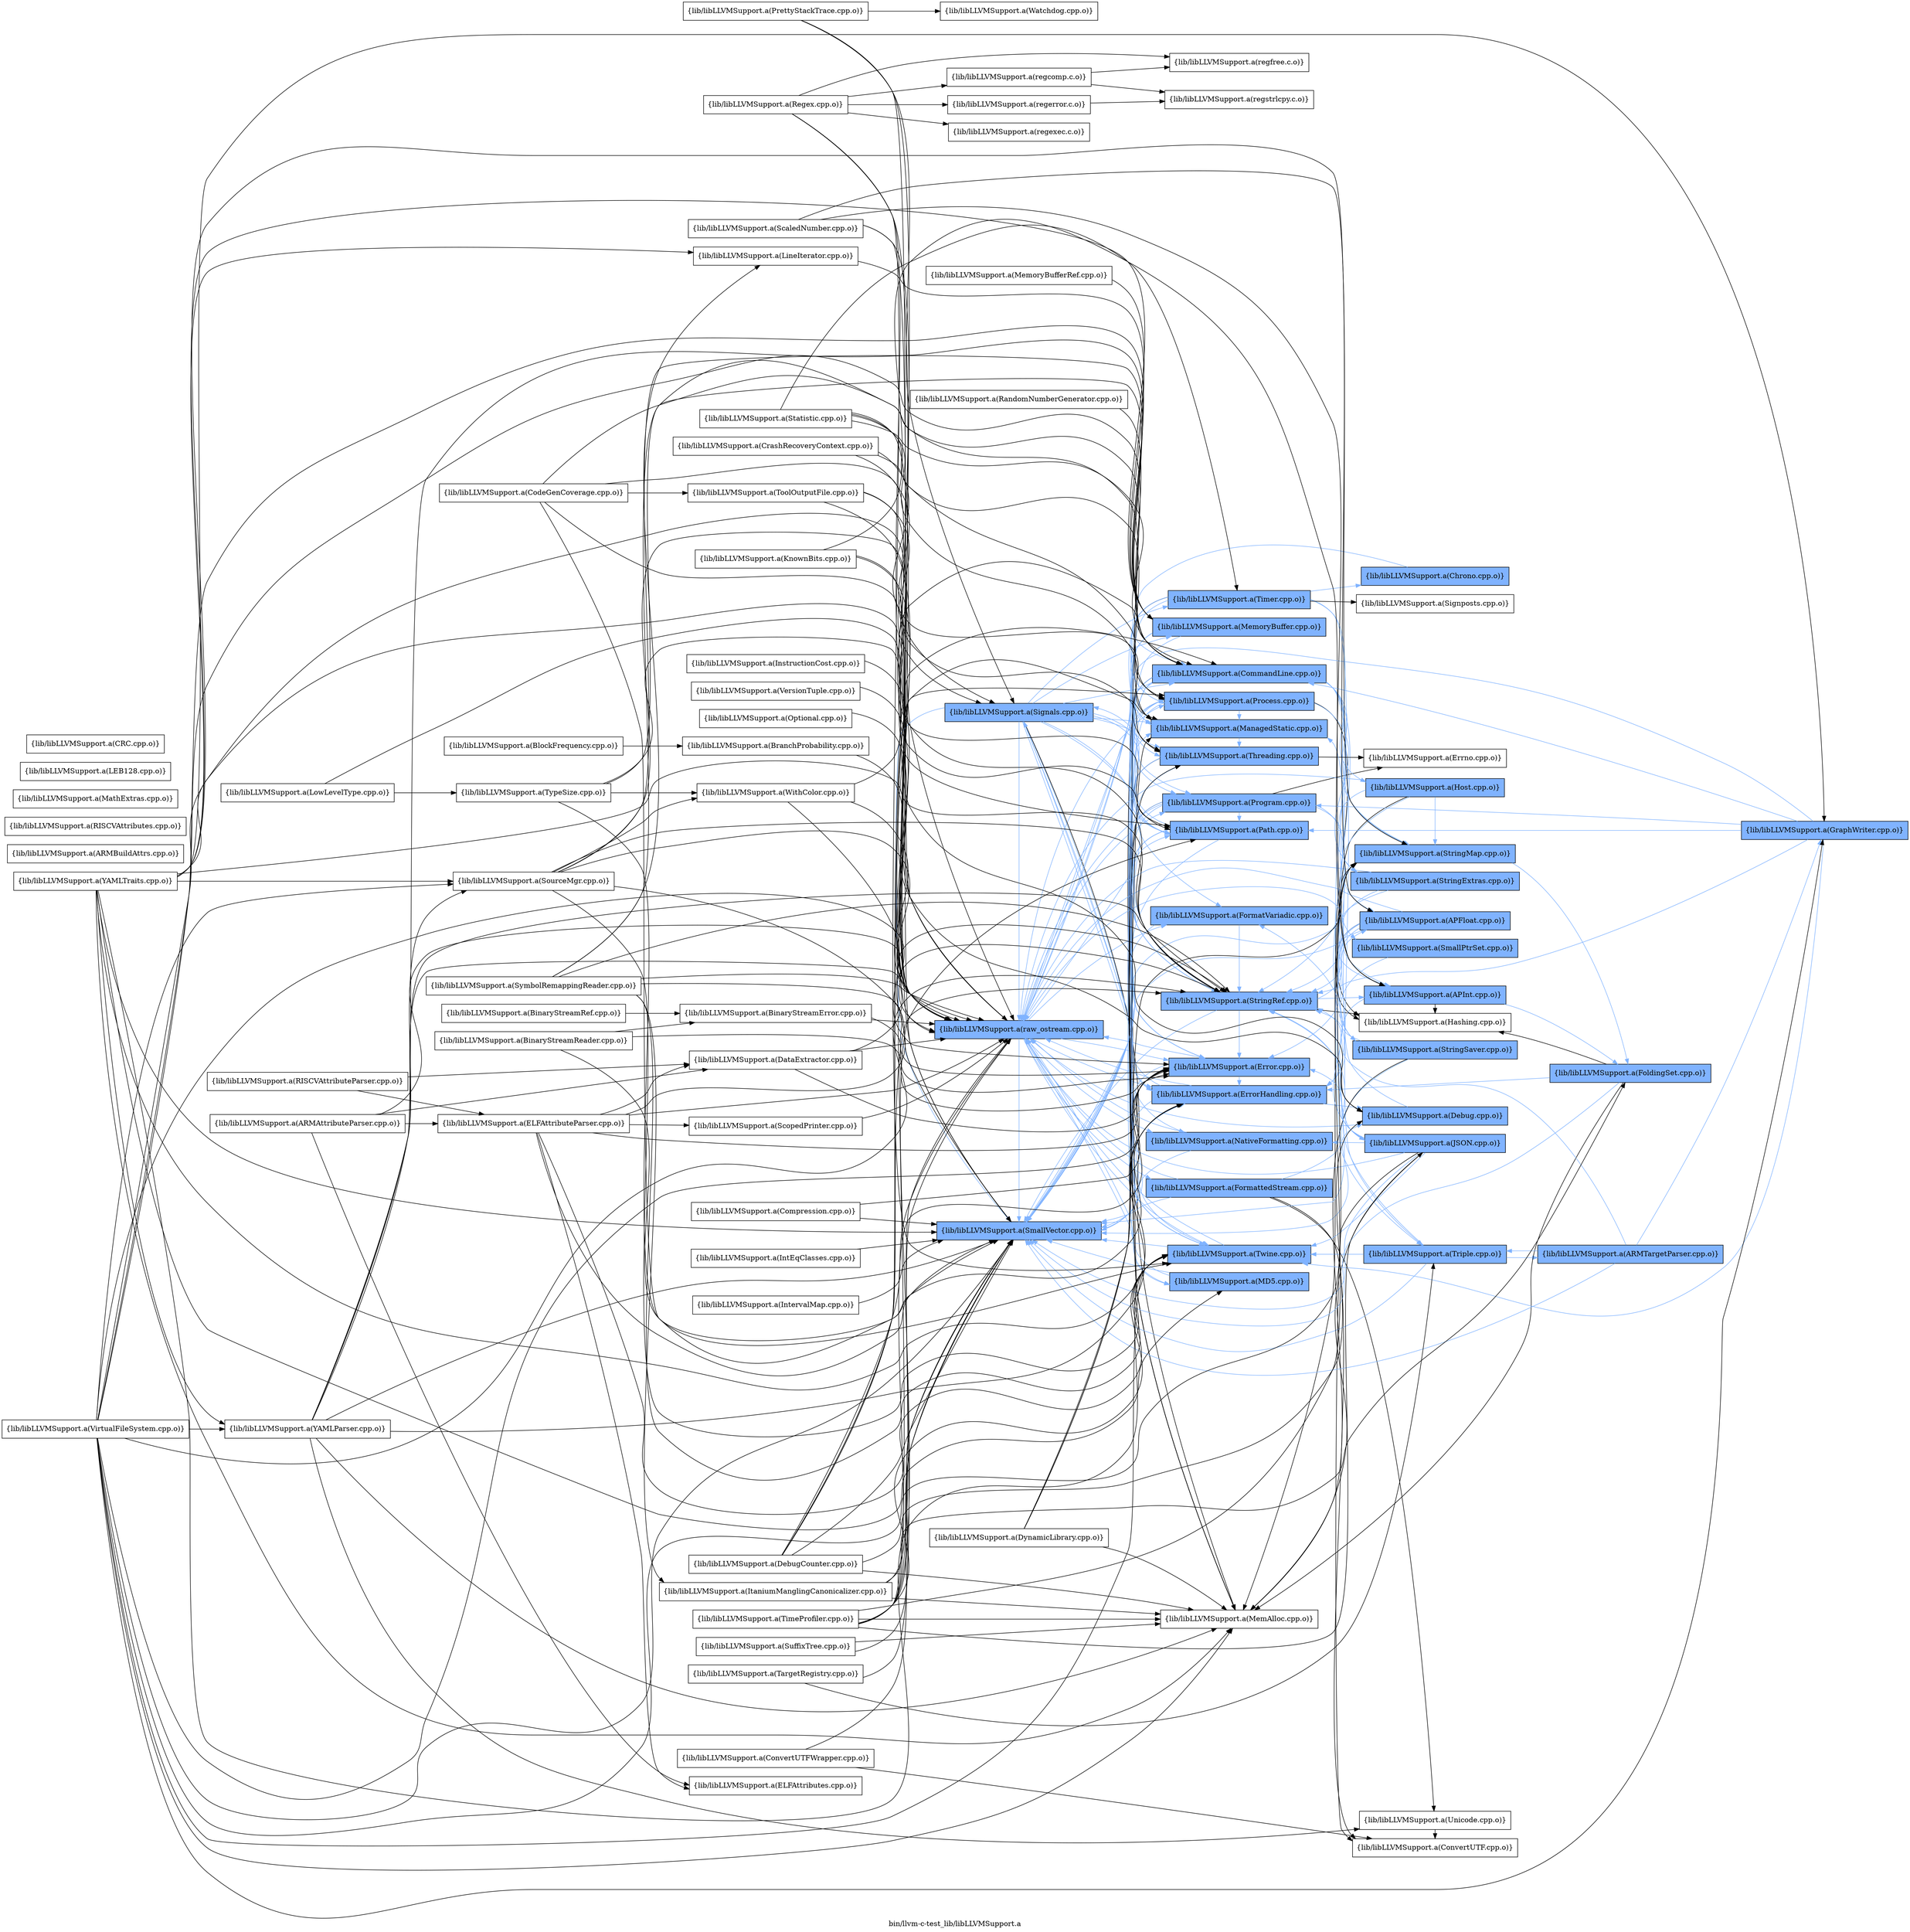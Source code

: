 digraph "bin/llvm-c-test_lib/libLLVMSupport.a" {
	label="bin/llvm-c-test_lib/libLLVMSupport.a";
	rankdir=LR;
	{ rank=same; Node0x56143c8c6d48;  }
	{ rank=same; Node0x56143c8bfc78; Node0x56143c8c3148; Node0x56143c8c8ff8; Node0x56143c8cae48;  }
	{ rank=same; Node0x56143c8c4188; Node0x56143c8c4908; Node0x56143c8c5a38; Node0x56143c8c5358; Node0x56143c8c82d8; Node0x56143c8c89b8; Node0x56143c8c7fb8; Node0x56143c8c6e38; Node0x56143c8c7428; Node0x56143c8c8378; Node0x56143c8cffd8; Node0x56143c8cdfa8; Node0x56143c8ce7c8; Node0x56143c8cef98; Node0x56143c8cb618; Node0x56143c8cf4e8; Node0x56143c8ca678;  }
	{ rank=same; Node0x56143c8c3698; Node0x56143c8cbfc8; Node0x56143c8c70b8; Node0x56143c8c83c8; Node0x56143c8c12a8; Node0x56143c8bcf28; Node0x56143c8c8af8; Node0x56143c8bfb38; Node0x56143c8cd3c8; Node0x56143c8c0448; Node0x56143c8c8a08; Node0x56143c8bd108; Node0x56143c8c02b8; Node0x56143c8cde18; Node0x56143c8cf5d8; Node0x56143c8ce818;  }
	{ rank=same; Node0x56143c8c61b8; Node0x56143c8c8788;  }
	{ rank=same; Node0x56143c8c6d48;  }
	{ rank=same; Node0x56143c8bfc78; Node0x56143c8c3148; Node0x56143c8c8ff8; Node0x56143c8cae48;  }
	{ rank=same; Node0x56143c8c4188; Node0x56143c8c4908; Node0x56143c8c5a38; Node0x56143c8c5358; Node0x56143c8c82d8; Node0x56143c8c89b8; Node0x56143c8c7fb8; Node0x56143c8c6e38; Node0x56143c8c7428; Node0x56143c8c8378; Node0x56143c8cffd8; Node0x56143c8cdfa8; Node0x56143c8ce7c8; Node0x56143c8cef98; Node0x56143c8cb618; Node0x56143c8cf4e8; Node0x56143c8ca678;  }
	{ rank=same; Node0x56143c8c3698; Node0x56143c8cbfc8; Node0x56143c8c70b8; Node0x56143c8c83c8; Node0x56143c8c12a8; Node0x56143c8bcf28; Node0x56143c8c8af8; Node0x56143c8bfb38; Node0x56143c8cd3c8; Node0x56143c8c0448; Node0x56143c8c8a08; Node0x56143c8bd108; Node0x56143c8c02b8; Node0x56143c8cde18; Node0x56143c8cf5d8; Node0x56143c8ce818;  }
	{ rank=same; Node0x56143c8c61b8; Node0x56143c8c8788;  }

	Node0x56143c8c6d48 [shape=record,shape=box,group=0,label="{lib/libLLVMSupport.a(PrettyStackTrace.cpp.o)}"];
	Node0x56143c8c6d48 -> Node0x56143c8bfc78;
	Node0x56143c8c6d48 -> Node0x56143c8c3148;
	Node0x56143c8c6d48 -> Node0x56143c8c8ff8;
	Node0x56143c8c6d48 -> Node0x56143c8cae48;
	Node0x56143c8c4188 [shape=record,shape=box,group=1,style=filled,fillcolor="0.600000 0.5 1",label="{lib/libLLVMSupport.a(ErrorHandling.cpp.o)}"];
	Node0x56143c8c4188 -> Node0x56143c8c3698[color="0.600000 0.5 1"];
	Node0x56143c8c4188 -> Node0x56143c8c7fb8[color="0.600000 0.5 1"];
	Node0x56143c8c4188 -> Node0x56143c8c3148[color="0.600000 0.5 1"];
	Node0x56143c8c4188 -> Node0x56143c8c8ff8[color="0.600000 0.5 1"];
	Node0x56143c8c83c8 [shape=record,shape=box,group=0,label="{lib/libLLVMSupport.a(Hashing.cpp.o)}"];
	Node0x56143c8ce7c8 [shape=record,shape=box,group=0,label="{lib/libLLVMSupport.a(MemAlloc.cpp.o)}"];
	Node0x56143c8bfc78 [shape=record,shape=box,group=1,style=filled,fillcolor="0.600000 0.5 1",label="{lib/libLLVMSupport.a(SmallVector.cpp.o)}"];
	Node0x56143c8bfc78 -> Node0x56143c8c4188[color="0.600000 0.5 1"];
	Node0x56143c8bfb38 [shape=record,shape=box,group=1,style=filled,fillcolor="0.600000 0.5 1",label="{lib/libLLVMSupport.a(APFloat.cpp.o)}"];
	Node0x56143c8bfb38 -> Node0x56143c8c02b8[color="0.600000 0.5 1"];
	Node0x56143c8bfb38 -> Node0x56143c8c4908[color="0.600000 0.5 1"];
	Node0x56143c8bfb38 -> Node0x56143c8c83c8;
	Node0x56143c8bfb38 -> Node0x56143c8bfc78[color="0.600000 0.5 1"];
	Node0x56143c8bfb38 -> Node0x56143c8cb618[color="0.600000 0.5 1"];
	Node0x56143c8bfb38 -> Node0x56143c8c3148[color="0.600000 0.5 1"];
	Node0x56143c8c02b8 [shape=record,shape=box,group=1,style=filled,fillcolor="0.600000 0.5 1",label="{lib/libLLVMSupport.a(APInt.cpp.o)}"];
	Node0x56143c8c02b8 -> Node0x56143c8c61b8[color="0.600000 0.5 1"];
	Node0x56143c8c02b8 -> Node0x56143c8c83c8;
	Node0x56143c8c02b8 -> Node0x56143c8bfc78[color="0.600000 0.5 1"];
	Node0x56143c8c02b8 -> Node0x56143c8c3148[color="0.600000 0.5 1"];
	Node0x56143c8cea98 [shape=record,shape=box,group=0,label="{lib/libLLVMSupport.a(BranchProbability.cpp.o)}"];
	Node0x56143c8cea98 -> Node0x56143c8c3148;
	Node0x56143c8cffd8 [shape=record,shape=box,group=1,style=filled,fillcolor="0.600000 0.5 1",label="{lib/libLLVMSupport.a(CommandLine.cpp.o)}"];
	Node0x56143c8cffd8 -> Node0x56143c8bfb38[color="0.600000 0.5 1"];
	Node0x56143c8cffd8 -> Node0x56143c8c4908[color="0.600000 0.5 1"];
	Node0x56143c8cffd8 -> Node0x56143c8c4188[color="0.600000 0.5 1"];
	Node0x56143c8cffd8 -> Node0x56143c8cdfa8[color="0.600000 0.5 1"];
	Node0x56143c8cffd8 -> Node0x56143c8ce7c8;
	Node0x56143c8cffd8 -> Node0x56143c8cd3c8[color="0.600000 0.5 1"];
	Node0x56143c8cffd8 -> Node0x56143c8bfc78[color="0.600000 0.5 1"];
	Node0x56143c8cffd8 -> Node0x56143c8c0448[color="0.600000 0.5 1"];
	Node0x56143c8cffd8 -> Node0x56143c8bcf28[color="0.600000 0.5 1"];
	Node0x56143c8cffd8 -> Node0x56143c8cb618[color="0.600000 0.5 1"];
	Node0x56143c8cffd8 -> Node0x56143c8c8a08[color="0.600000 0.5 1"];
	Node0x56143c8cffd8 -> Node0x56143c8c7fb8[color="0.600000 0.5 1"];
	Node0x56143c8cffd8 -> Node0x56143c8c3148[color="0.600000 0.5 1"];
	Node0x56143c8cffd8 -> Node0x56143c8bd108[color="0.600000 0.5 1"];
	Node0x56143c8cffd8 -> Node0x56143c8c6e38[color="0.600000 0.5 1"];
	Node0x56143c8c4908 [shape=record,shape=box,group=1,style=filled,fillcolor="0.600000 0.5 1",label="{lib/libLLVMSupport.a(Error.cpp.o)}"];
	Node0x56143c8c4908 -> Node0x56143c8c4188[color="0.600000 0.5 1"];
	Node0x56143c8c4908 -> Node0x56143c8cdfa8[color="0.600000 0.5 1"];
	Node0x56143c8c4908 -> Node0x56143c8bfc78[color="0.600000 0.5 1"];
	Node0x56143c8c4908 -> Node0x56143c8c7fb8[color="0.600000 0.5 1"];
	Node0x56143c8c4908 -> Node0x56143c8c3148[color="0.600000 0.5 1"];
	Node0x56143c8cd3c8 [shape=record,shape=box,group=1,style=filled,fillcolor="0.600000 0.5 1",label="{lib/libLLVMSupport.a(SmallPtrSet.cpp.o)}"];
	Node0x56143c8cd3c8 -> Node0x56143c8c4188[color="0.600000 0.5 1"];
	Node0x56143c8c0448 [shape=record,shape=box,group=1,style=filled,fillcolor="0.600000 0.5 1",label="{lib/libLLVMSupport.a(StringMap.cpp.o)}"];
	Node0x56143c8c0448 -> Node0x56143c8c4188[color="0.600000 0.5 1"];
	Node0x56143c8c0448 -> Node0x56143c8c61b8[color="0.600000 0.5 1"];
	Node0x56143c8cb618 [shape=record,shape=box,group=1,style=filled,fillcolor="0.600000 0.5 1",label="{lib/libLLVMSupport.a(StringRef.cpp.o)}"];
	Node0x56143c8cb618 -> Node0x56143c8bfb38[color="0.600000 0.5 1"];
	Node0x56143c8cb618 -> Node0x56143c8c02b8[color="0.600000 0.5 1"];
	Node0x56143c8cb618 -> Node0x56143c8c4908[color="0.600000 0.5 1"];
	Node0x56143c8cb618 -> Node0x56143c8c83c8;
	Node0x56143c8cb618 -> Node0x56143c8bfc78[color="0.600000 0.5 1"];
	Node0x56143c8c8a08 [shape=record,shape=box,group=1,style=filled,fillcolor="0.600000 0.5 1",label="{lib/libLLVMSupport.a(Triple.cpp.o)}"];
	Node0x56143c8c8a08 -> Node0x56143c8bfc78[color="0.600000 0.5 1"];
	Node0x56143c8c8a08 -> Node0x56143c8cb618[color="0.600000 0.5 1"];
	Node0x56143c8c8a08 -> Node0x56143c8c8788[color="0.600000 0.5 1"];
	Node0x56143c8c8a08 -> Node0x56143c8c7fb8[color="0.600000 0.5 1"];
	Node0x56143c8c3148 [shape=record,shape=box,group=1,style=filled,fillcolor="0.600000 0.5 1",label="{lib/libLLVMSupport.a(raw_ostream.cpp.o)}"];
	Node0x56143c8c3148 -> Node0x56143c8c4908[color="0.600000 0.5 1"];
	Node0x56143c8c3148 -> Node0x56143c8c4188[color="0.600000 0.5 1"];
	Node0x56143c8c3148 -> Node0x56143c8c5a38[color="0.600000 0.5 1"];
	Node0x56143c8c3148 -> Node0x56143c8c5358[color="0.600000 0.5 1"];
	Node0x56143c8c3148 -> Node0x56143c8c82d8[color="0.600000 0.5 1"];
	Node0x56143c8c3148 -> Node0x56143c8c89b8[color="0.600000 0.5 1"];
	Node0x56143c8c3148 -> Node0x56143c8bfc78[color="0.600000 0.5 1"];
	Node0x56143c8c3148 -> Node0x56143c8c7fb8[color="0.600000 0.5 1"];
	Node0x56143c8c3148 -> Node0x56143c8c6e38[color="0.600000 0.5 1"];
	Node0x56143c8c3148 -> Node0x56143c8c7428[color="0.600000 0.5 1"];
	Node0x56143c8c3148 -> Node0x56143c8c8378[color="0.600000 0.5 1"];
	Node0x56143c8c7838 [shape=record,shape=box,group=0,label="{lib/libLLVMSupport.a(TypeSize.cpp.o)}"];
	Node0x56143c8c7838 -> Node0x56143c8cffd8;
	Node0x56143c8c7838 -> Node0x56143c8c4188;
	Node0x56143c8c7838 -> Node0x56143c8c3878;
	Node0x56143c8c7838 -> Node0x56143c8c3148;
	Node0x56143c8cf8a8 [shape=record,shape=box,group=0,label="{lib/libLLVMSupport.a(KnownBits.cpp.o)}"];
	Node0x56143c8cf8a8 -> Node0x56143c8c02b8;
	Node0x56143c8cf8a8 -> Node0x56143c8c3698;
	Node0x56143c8cf8a8 -> Node0x56143c8c3148;
	Node0x56143c8c12a8 [shape=record,shape=box,group=1,style=filled,fillcolor="0.600000 0.5 1",label="{lib/libLLVMSupport.a(StringExtras.cpp.o)}"];
	Node0x56143c8c12a8 -> Node0x56143c8bfc78[color="0.600000 0.5 1"];
	Node0x56143c8c12a8 -> Node0x56143c8cb618[color="0.600000 0.5 1"];
	Node0x56143c8c12a8 -> Node0x56143c8c3148[color="0.600000 0.5 1"];
	Node0x56143c8c7fb8 [shape=record,shape=box,group=1,style=filled,fillcolor="0.600000 0.5 1",label="{lib/libLLVMSupport.a(Twine.cpp.o)}"];
	Node0x56143c8c7fb8 -> Node0x56143c8bfc78[color="0.600000 0.5 1"];
	Node0x56143c8c7fb8 -> Node0x56143c8c3148[color="0.600000 0.5 1"];
	Node0x56143c8c3698 [shape=record,shape=box,group=1,style=filled,fillcolor="0.600000 0.5 1",label="{lib/libLLVMSupport.a(Debug.cpp.o)}"];
	Node0x56143c8c3698 -> Node0x56143c8cdfa8[color="0.600000 0.5 1"];
	Node0x56143c8c3698 -> Node0x56143c8c3148[color="0.600000 0.5 1"];
	Node0x56143c8cdfa8 [shape=record,shape=box,group=1,style=filled,fillcolor="0.600000 0.5 1",label="{lib/libLLVMSupport.a(ManagedStatic.cpp.o)}"];
	Node0x56143c8cdfa8 -> Node0x56143c8ca678[color="0.600000 0.5 1"];
	Node0x56143c8d0078 [shape=record,shape=box,group=0,label="{lib/libLLVMSupport.a(LowLevelType.cpp.o)}"];
	Node0x56143c8d0078 -> Node0x56143c8c7838;
	Node0x56143c8d0078 -> Node0x56143c8c3148;
	Node0x56143c8ce4a8 [shape=record,shape=box,group=0,label="{lib/libLLVMSupport.a(CodeGenCoverage.cpp.o)}"];
	Node0x56143c8ce4a8 -> Node0x56143c8ce5e8;
	Node0x56143c8ce4a8 -> Node0x56143c8c7fb8;
	Node0x56143c8ce4a8 -> Node0x56143c8c3148;
	Node0x56143c8ce4a8 -> Node0x56143c8c7428;
	Node0x56143c8ce4a8 -> Node0x56143c8ca678;
	Node0x56143c8c7ce8 [shape=record,shape=box,group=1,style=filled,fillcolor="0.600000 0.5 1",label="{lib/libLLVMSupport.a(GraphWriter.cpp.o)}"];
	Node0x56143c8c7ce8 -> Node0x56143c8cffd8[color="0.600000 0.5 1"];
	Node0x56143c8c7ce8 -> Node0x56143c8cb618[color="0.600000 0.5 1"];
	Node0x56143c8c7ce8 -> Node0x56143c8c7fb8[color="0.600000 0.5 1"];
	Node0x56143c8c7ce8 -> Node0x56143c8c3148[color="0.600000 0.5 1"];
	Node0x56143c8c7ce8 -> Node0x56143c8c6e38[color="0.600000 0.5 1"];
	Node0x56143c8c7ce8 -> Node0x56143c8c8378[color="0.600000 0.5 1"];
	Node0x56143c8c54e8 [shape=record,shape=box,group=0,label="{lib/libLLVMSupport.a(DynamicLibrary.cpp.o)}"];
	Node0x56143c8c54e8 -> Node0x56143c8cdfa8;
	Node0x56143c8c54e8 -> Node0x56143c8ce7c8;
	Node0x56143c8c54e8 -> Node0x56143c8c0448;
	Node0x56143c8c54e8 -> Node0x56143c8ca678;
	Node0x56143c8c82d8 [shape=record,shape=box,group=1,style=filled,fillcolor="0.600000 0.5 1",label="{lib/libLLVMSupport.a(MD5.cpp.o)}"];
	Node0x56143c8c82d8 -> Node0x56143c8bfc78[color="0.600000 0.5 1"];
	Node0x56143c8c82d8 -> Node0x56143c8c3148[color="0.600000 0.5 1"];
	Node0x56143c8c97c8 [shape=record,shape=box,group=0,label="{lib/libLLVMSupport.a(TargetRegistry.cpp.o)}"];
	Node0x56143c8c97c8 -> Node0x56143c8c8a08;
	Node0x56143c8c97c8 -> Node0x56143c8c3148;
	Node0x56143c8cef98 [shape=record,shape=box,group=1,style=filled,fillcolor="0.600000 0.5 1",label="{lib/libLLVMSupport.a(MemoryBuffer.cpp.o)}"];
	Node0x56143c8cef98 -> Node0x56143c8c4908[color="0.600000 0.5 1"];
	Node0x56143c8cef98 -> Node0x56143c8bfc78[color="0.600000 0.5 1"];
	Node0x56143c8cef98 -> Node0x56143c8c7fb8[color="0.600000 0.5 1"];
	Node0x56143c8cef98 -> Node0x56143c8c6e38[color="0.600000 0.5 1"];
	Node0x56143c8cef98 -> Node0x56143c8c7428[color="0.600000 0.5 1"];
	Node0x56143c8cef98 -> Node0x56143c8c8378[color="0.600000 0.5 1"];
	Node0x56143c8c80a8 [shape=record,shape=box,group=0,label="{lib/libLLVMSupport.a(MemoryBufferRef.cpp.o)}"];
	Node0x56143c8c80a8 -> Node0x56143c8cef98;
	Node0x56143c8bcf28 [shape=record,shape=box,group=1,style=filled,fillcolor="0.600000 0.5 1",label="{lib/libLLVMSupport.a(StringSaver.cpp.o)}"];
	Node0x56143c8bcf28 -> Node0x56143c8ce7c8;
	Node0x56143c8bcf28 -> Node0x56143c8bfc78[color="0.600000 0.5 1"];
	Node0x56143c8bcf28 -> Node0x56143c8cb618[color="0.600000 0.5 1"];
	Node0x56143c8c61b8 [shape=record,shape=box,group=1,style=filled,fillcolor="0.600000 0.5 1",label="{lib/libLLVMSupport.a(FoldingSet.cpp.o)}"];
	Node0x56143c8c61b8 -> Node0x56143c8c4188[color="0.600000 0.5 1"];
	Node0x56143c8c61b8 -> Node0x56143c8c83c8;
	Node0x56143c8c61b8 -> Node0x56143c8ce7c8;
	Node0x56143c8c61b8 -> Node0x56143c8bfc78[color="0.600000 0.5 1"];
	Node0x56143c8c5a38 [shape=record,shape=box,group=1,style=filled,fillcolor="0.600000 0.5 1",label="{lib/libLLVMSupport.a(FormattedStream.cpp.o)}"];
	Node0x56143c8c5a38 -> Node0x56143c8cbfc8;
	Node0x56143c8c5a38 -> Node0x56143c8c3698[color="0.600000 0.5 1"];
	Node0x56143c8c5a38 -> Node0x56143c8bfc78[color="0.600000 0.5 1"];
	Node0x56143c8c5a38 -> Node0x56143c8c70b8;
	Node0x56143c8c5a38 -> Node0x56143c8c3148[color="0.600000 0.5 1"];
	Node0x56143c8cc798 [shape=record,shape=box,group=0,label="{lib/libLLVMSupport.a(Regex.cpp.o)}"];
	Node0x56143c8cc798 -> Node0x56143c8bfc78;
	Node0x56143c8cc798 -> Node0x56143c8cb618;
	Node0x56143c8cc798 -> Node0x56143c8c7fb8;
	Node0x56143c8cc798 -> Node0x56143c8c4c28;
	Node0x56143c8cc798 -> Node0x56143c8c4958;
	Node0x56143c8cc798 -> Node0x56143c8c3cd8;
	Node0x56143c8cc798 -> Node0x56143c8c6398;
	Node0x56143c8ca678 [shape=record,shape=box,group=1,style=filled,fillcolor="0.600000 0.5 1",label="{lib/libLLVMSupport.a(Threading.cpp.o)}"];
	Node0x56143c8ca678 -> Node0x56143c8c4188[color="0.600000 0.5 1"];
	Node0x56143c8ca678 -> Node0x56143c8ce7c8;
	Node0x56143c8ca678 -> Node0x56143c8bfc78[color="0.600000 0.5 1"];
	Node0x56143c8ca678 -> Node0x56143c8cb618[color="0.600000 0.5 1"];
	Node0x56143c8ca678 -> Node0x56143c8c7fb8[color="0.600000 0.5 1"];
	Node0x56143c8ca678 -> Node0x56143c8c8af8;
	Node0x56143c8c6e38 [shape=record,shape=box,group=1,style=filled,fillcolor="0.600000 0.5 1",label="{lib/libLLVMSupport.a(Path.cpp.o)}"];
	Node0x56143c8c6e38 -> Node0x56143c8c4908[color="0.600000 0.5 1"];
	Node0x56143c8c6e38 -> Node0x56143c8c82d8[color="0.600000 0.5 1"];
	Node0x56143c8c6e38 -> Node0x56143c8bfc78[color="0.600000 0.5 1"];
	Node0x56143c8c6e38 -> Node0x56143c8cb618[color="0.600000 0.5 1"];
	Node0x56143c8c6e38 -> Node0x56143c8c7fb8[color="0.600000 0.5 1"];
	Node0x56143c8c6e38 -> Node0x56143c8c7428[color="0.600000 0.5 1"];
	Node0x56143c8c6e38 -> Node0x56143c8c8ff8[color="0.600000 0.5 1"];
	Node0x56143c8bf1d8 [shape=record,shape=box,group=0,label="{lib/libLLVMSupport.a(SourceMgr.cpp.o)}"];
	Node0x56143c8bf1d8 -> Node0x56143c8cef98;
	Node0x56143c8bf1d8 -> Node0x56143c8bfc78;
	Node0x56143c8bf1d8 -> Node0x56143c8cb618;
	Node0x56143c8bf1d8 -> Node0x56143c8c7fb8;
	Node0x56143c8bf1d8 -> Node0x56143c8c3878;
	Node0x56143c8bf1d8 -> Node0x56143c8c3148;
	Node0x56143c8bf1d8 -> Node0x56143c8c6e38;
	Node0x56143c8ce5e8 [shape=record,shape=box,group=0,label="{lib/libLLVMSupport.a(ToolOutputFile.cpp.o)}"];
	Node0x56143c8ce5e8 -> Node0x56143c8c3148;
	Node0x56143c8ce5e8 -> Node0x56143c8c6e38;
	Node0x56143c8ce5e8 -> Node0x56143c8c8ff8;
	Node0x56143c8cde18 [shape=record,shape=box,group=1,style=filled,fillcolor="0.600000 0.5 1",label="{lib/libLLVMSupport.a(Chrono.cpp.o)}"];
	Node0x56143c8cde18 -> Node0x56143c8c3148[color="0.600000 0.5 1"];
	Node0x56143c8d0258 [shape=record,shape=box,group=0,label="{lib/libLLVMSupport.a(TimeProfiler.cpp.o)}"];
	Node0x56143c8d0258 -> Node0x56143c8c4908;
	Node0x56143c8d0258 -> Node0x56143c8ce7c8;
	Node0x56143c8d0258 -> Node0x56143c8bfc78;
	Node0x56143c8d0258 -> Node0x56143c8c0448;
	Node0x56143c8d0258 -> Node0x56143c8cf5d8;
	Node0x56143c8d0258 -> Node0x56143c8c7fb8;
	Node0x56143c8d0258 -> Node0x56143c8c3148;
	Node0x56143c8d0258 -> Node0x56143c8c6e38;
	Node0x56143c8d0258 -> Node0x56143c8c7428;
	Node0x56143c8cf4e8 [shape=record,shape=box,group=1,style=filled,fillcolor="0.600000 0.5 1",label="{lib/libLLVMSupport.a(Timer.cpp.o)}"];
	Node0x56143c8cf4e8 -> Node0x56143c8cde18[color="0.600000 0.5 1"];
	Node0x56143c8cf4e8 -> Node0x56143c8cffd8[color="0.600000 0.5 1"];
	Node0x56143c8cf4e8 -> Node0x56143c8cdfa8[color="0.600000 0.5 1"];
	Node0x56143c8cf4e8 -> Node0x56143c8ce7c8;
	Node0x56143c8cf4e8 -> Node0x56143c8c0448[color="0.600000 0.5 1"];
	Node0x56143c8cf4e8 -> Node0x56143c8cf5d8[color="0.600000 0.5 1"];
	Node0x56143c8cf4e8 -> Node0x56143c8ce818;
	Node0x56143c8cf4e8 -> Node0x56143c8c3148[color="0.600000 0.5 1"];
	Node0x56143c8cf4e8 -> Node0x56143c8c7428[color="0.600000 0.5 1"];
	Node0x56143c8cf4e8 -> Node0x56143c8ca678[color="0.600000 0.5 1"];
	Node0x56143c8c5358 [shape=record,shape=box,group=1,style=filled,fillcolor="0.600000 0.5 1",label="{lib/libLLVMSupport.a(FormatVariadic.cpp.o)}"];
	Node0x56143c8c5358 -> Node0x56143c8bfc78[color="0.600000 0.5 1"];
	Node0x56143c8c5358 -> Node0x56143c8cb618[color="0.600000 0.5 1"];
	Node0x56143c8c89b8 [shape=record,shape=box,group=1,style=filled,fillcolor="0.600000 0.5 1",label="{lib/libLLVMSupport.a(NativeFormatting.cpp.o)}"];
	Node0x56143c8c89b8 -> Node0x56143c8bfc78[color="0.600000 0.5 1"];
	Node0x56143c8c89b8 -> Node0x56143c8c3148[color="0.600000 0.5 1"];
	Node0x56143c8c1668 [shape=record,shape=box,group=0,label="{lib/libLLVMSupport.a(DataExtractor.cpp.o)}"];
	Node0x56143c8c1668 -> Node0x56143c8c4908;
	Node0x56143c8c1668 -> Node0x56143c8cb618;
	Node0x56143c8c1668 -> Node0x56143c8c3148;
	Node0x56143c8bd108 [shape=record,shape=box,group=1,style=filled,fillcolor="0.600000 0.5 1",label="{lib/libLLVMSupport.a(Host.cpp.o)}"];
	Node0x56143c8bd108 -> Node0x56143c8ce7c8;
	Node0x56143c8bd108 -> Node0x56143c8c0448[color="0.600000 0.5 1"];
	Node0x56143c8bd108 -> Node0x56143c8cb618[color="0.600000 0.5 1"];
	Node0x56143c8bd108 -> Node0x56143c8c8a08[color="0.600000 0.5 1"];
	Node0x56143c8bd108 -> Node0x56143c8c3148[color="0.600000 0.5 1"];
	Node0x56143c8bc6b8 [shape=record,shape=box,group=0,label="{lib/libLLVMSupport.a(ARMBuildAttrs.cpp.o)}"];
	Node0x56143c8bd298 [shape=record,shape=box,group=0,label="{lib/libLLVMSupport.a(ARMAttributeParser.cpp.o)}"];
	Node0x56143c8bd298 -> Node0x56143c8c1668;
	Node0x56143c8bd298 -> Node0x56143c8c2f68;
	Node0x56143c8bd298 -> Node0x56143c8c4e08;
	Node0x56143c8bd298 -> Node0x56143c8c3148;
	Node0x56143c8c2f68 [shape=record,shape=box,group=0,label="{lib/libLLVMSupport.a(ELFAttributeParser.cpp.o)}"];
	Node0x56143c8c2f68 -> Node0x56143c8c1668;
	Node0x56143c8c2f68 -> Node0x56143c8c4e08;
	Node0x56143c8c2f68 -> Node0x56143c8c4908;
	Node0x56143c8c2f68 -> Node0x56143c8cdaf8;
	Node0x56143c8c2f68 -> Node0x56143c8bfc78;
	Node0x56143c8c2f68 -> Node0x56143c8cb618;
	Node0x56143c8c2f68 -> Node0x56143c8c7fb8;
	Node0x56143c8c2f68 -> Node0x56143c8c3148;
	Node0x56143c8cc1a8 [shape=record,shape=box,group=0,label="{lib/libLLVMSupport.a(RISCVAttributes.cpp.o)}"];
	Node0x56143c8cce78 [shape=record,shape=box,group=0,label="{lib/libLLVMSupport.a(RISCVAttributeParser.cpp.o)}"];
	Node0x56143c8cce78 -> Node0x56143c8c1668;
	Node0x56143c8cce78 -> Node0x56143c8c2f68;
	Node0x56143c8be058 [shape=record,shape=box,group=0,label="{lib/libLLVMSupport.a(BinaryStreamError.cpp.o)}"];
	Node0x56143c8be058 -> Node0x56143c8c4908;
	Node0x56143c8be058 -> Node0x56143c8c3148;
	Node0x56143c8c4e08 [shape=record,shape=box,group=0,label="{lib/libLLVMSupport.a(ELFAttributes.cpp.o)}"];
	Node0x56143c8bd928 [shape=record,shape=box,group=0,label="{lib/libLLVMSupport.a(BinaryStreamReader.cpp.o)}"];
	Node0x56143c8bd928 -> Node0x56143c8be058;
	Node0x56143c8bd928 -> Node0x56143c8c4908;
	Node0x56143c8bd928 -> Node0x56143c8bfc78;
	Node0x56143c8be5a8 [shape=record,shape=box,group=0,label="{lib/libLLVMSupport.a(BinaryStreamRef.cpp.o)}"];
	Node0x56143c8be5a8 -> Node0x56143c8be058;
	Node0x56143c8c7428 [shape=record,shape=box,group=1,style=filled,fillcolor="0.600000 0.5 1",label="{lib/libLLVMSupport.a(Process.cpp.o)}"];
	Node0x56143c8c7428 -> Node0x56143c8c4908[color="0.600000 0.5 1"];
	Node0x56143c8c7428 -> Node0x56143c8c83c8;
	Node0x56143c8c7428 -> Node0x56143c8cdfa8[color="0.600000 0.5 1"];
	Node0x56143c8c7428 -> Node0x56143c8bfc78[color="0.600000 0.5 1"];
	Node0x56143c8c7428 -> Node0x56143c8c12a8[color="0.600000 0.5 1"];
	Node0x56143c8c7428 -> Node0x56143c8c6e38[color="0.600000 0.5 1"];
	Node0x56143c8cf3a8 [shape=record,shape=box,group=0,label="{lib/libLLVMSupport.a(ConvertUTFWrapper.cpp.o)}"];
	Node0x56143c8cf3a8 -> Node0x56143c8cbfc8;
	Node0x56143c8cf3a8 -> Node0x56143c8bfc78;
	Node0x56143c8cbfc8 [shape=record,shape=box,group=0,label="{lib/libLLVMSupport.a(ConvertUTF.cpp.o)}"];
	Node0x56143c8cdaf8 [shape=record,shape=box,group=0,label="{lib/libLLVMSupport.a(ScopedPrinter.cpp.o)}"];
	Node0x56143c8cdaf8 -> Node0x56143c8c3148;
	Node0x56143c8c8ff8 [shape=record,shape=box,group=1,style=filled,fillcolor="0.600000 0.5 1",label="{lib/libLLVMSupport.a(Signals.cpp.o)}"];
	Node0x56143c8c8ff8 -> Node0x56143c8cffd8[color="0.600000 0.5 1"];
	Node0x56143c8c8ff8 -> Node0x56143c8c4188[color="0.600000 0.5 1"];
	Node0x56143c8c8ff8 -> Node0x56143c8c5358[color="0.600000 0.5 1"];
	Node0x56143c8c8ff8 -> Node0x56143c8cdfa8[color="0.600000 0.5 1"];
	Node0x56143c8c8ff8 -> Node0x56143c8ce7c8;
	Node0x56143c8c8ff8 -> Node0x56143c8cef98[color="0.600000 0.5 1"];
	Node0x56143c8c8ff8 -> Node0x56143c8c89b8[color="0.600000 0.5 1"];
	Node0x56143c8c8ff8 -> Node0x56143c8bfc78[color="0.600000 0.5 1"];
	Node0x56143c8c8ff8 -> Node0x56143c8cb618[color="0.600000 0.5 1"];
	Node0x56143c8c8ff8 -> Node0x56143c8cf4e8[color="0.600000 0.5 1"];
	Node0x56143c8c8ff8 -> Node0x56143c8c7fb8[color="0.600000 0.5 1"];
	Node0x56143c8c8ff8 -> Node0x56143c8c3148[color="0.600000 0.5 1"];
	Node0x56143c8c8ff8 -> Node0x56143c8c6e38[color="0.600000 0.5 1"];
	Node0x56143c8c8ff8 -> Node0x56143c8c8378[color="0.600000 0.5 1"];
	Node0x56143c8c8ff8 -> Node0x56143c8ca678[color="0.600000 0.5 1"];
	Node0x56143c8c70b8 [shape=record,shape=box,group=0,label="{lib/libLLVMSupport.a(Unicode.cpp.o)}"];
	Node0x56143c8c70b8 -> Node0x56143c8cbfc8;
	Node0x56143c8c8378 [shape=record,shape=box,group=1,style=filled,fillcolor="0.600000 0.5 1",label="{lib/libLLVMSupport.a(Program.cpp.o)}"];
	Node0x56143c8c8378 -> Node0x56143c8ce7c8;
	Node0x56143c8c8378 -> Node0x56143c8bfc78[color="0.600000 0.5 1"];
	Node0x56143c8c8378 -> Node0x56143c8c12a8[color="0.600000 0.5 1"];
	Node0x56143c8c8378 -> Node0x56143c8bcf28[color="0.600000 0.5 1"];
	Node0x56143c8c8378 -> Node0x56143c8cb618[color="0.600000 0.5 1"];
	Node0x56143c8c8378 -> Node0x56143c8c3148[color="0.600000 0.5 1"];
	Node0x56143c8c8378 -> Node0x56143c8c6e38[color="0.600000 0.5 1"];
	Node0x56143c8c8378 -> Node0x56143c8c8af8;
	Node0x56143c8cf178 [shape=record,shape=box,group=0,label="{lib/libLLVMSupport.a(InstructionCost.cpp.o)}"];
	Node0x56143c8cf178 -> Node0x56143c8c3148;
	Node0x56143c8cae48 [shape=record,shape=box,group=0,label="{lib/libLLVMSupport.a(Watchdog.cpp.o)}"];
	Node0x56143c8c7158 [shape=record,shape=box,group=0,label="{lib/libLLVMSupport.a(RandomNumberGenerator.cpp.o)}"];
	Node0x56143c8c7158 -> Node0x56143c8cffd8;
	Node0x56143c8c4c28 [shape=record,shape=box,group=0,label="{lib/libLLVMSupport.a(regcomp.c.o)}"];
	Node0x56143c8c4c28 -> Node0x56143c8c6398;
	Node0x56143c8c4c28 -> Node0x56143c8c5718;
	Node0x56143c8c4958 [shape=record,shape=box,group=0,label="{lib/libLLVMSupport.a(regerror.c.o)}"];
	Node0x56143c8c4958 -> Node0x56143c8c5718;
	Node0x56143c8c3cd8 [shape=record,shape=box,group=0,label="{lib/libLLVMSupport.a(regexec.c.o)}"];
	Node0x56143c8c6398 [shape=record,shape=box,group=0,label="{lib/libLLVMSupport.a(regfree.c.o)}"];
	Node0x56143c8c3878 [shape=record,shape=box,group=0,label="{lib/libLLVMSupport.a(WithColor.cpp.o)}"];
	Node0x56143c8c3878 -> Node0x56143c8cffd8;
	Node0x56143c8c3878 -> Node0x56143c8c4908;
	Node0x56143c8c3878 -> Node0x56143c8c3148;
	Node0x56143c8c0b78 [shape=record,shape=box,group=0,label="{lib/libLLVMSupport.a(Statistic.cpp.o)}"];
	Node0x56143c8c0b78 -> Node0x56143c8cffd8;
	Node0x56143c8c0b78 -> Node0x56143c8cdfa8;
	Node0x56143c8c0b78 -> Node0x56143c8cf4e8;
	Node0x56143c8c0b78 -> Node0x56143c8c3148;
	Node0x56143c8c0b78 -> Node0x56143c8ca678;
	Node0x56143c8cf5d8 [shape=record,shape=box,group=1,style=filled,fillcolor="0.600000 0.5 1",label="{lib/libLLVMSupport.a(JSON.cpp.o)}"];
	Node0x56143c8cf5d8 -> Node0x56143c8cbfc8;
	Node0x56143c8cf5d8 -> Node0x56143c8c4908[color="0.600000 0.5 1"];
	Node0x56143c8cf5d8 -> Node0x56143c8c5358[color="0.600000 0.5 1"];
	Node0x56143c8cf5d8 -> Node0x56143c8ce7c8;
	Node0x56143c8cf5d8 -> Node0x56143c8c89b8[color="0.600000 0.5 1"];
	Node0x56143c8cf5d8 -> Node0x56143c8bfc78[color="0.600000 0.5 1"];
	Node0x56143c8cf5d8 -> Node0x56143c8cb618[color="0.600000 0.5 1"];
	Node0x56143c8cf5d8 -> Node0x56143c8c7fb8[color="0.600000 0.5 1"];
	Node0x56143c8cf5d8 -> Node0x56143c8c3148[color="0.600000 0.5 1"];
	Node0x56143c8ce818 [shape=record,shape=box,group=0,label="{lib/libLLVMSupport.a(Signposts.cpp.o)}"];
	Node0x56143c8c8788 [shape=record,shape=box,group=1,style=filled,fillcolor="0.600000 0.5 1",label="{lib/libLLVMSupport.a(ARMTargetParser.cpp.o)}"];
	Node0x56143c8c8788 -> Node0x56143c8c7ce8[color="0.600000 0.5 1"];
	Node0x56143c8c8788 -> Node0x56143c8bfc78[color="0.600000 0.5 1"];
	Node0x56143c8c8788 -> Node0x56143c8cb618[color="0.600000 0.5 1"];
	Node0x56143c8c8788 -> Node0x56143c8c8a08[color="0.600000 0.5 1"];
	Node0x56143c8c1cf8 [shape=record,shape=box,group=0,label="{lib/libLLVMSupport.a(VirtualFileSystem.cpp.o)}"];
	Node0x56143c8c1cf8 -> Node0x56143c8cffd8;
	Node0x56143c8c1cf8 -> Node0x56143c8c4908;
	Node0x56143c8c1cf8 -> Node0x56143c8c7ce8;
	Node0x56143c8c1cf8 -> Node0x56143c8ce7c8;
	Node0x56143c8c1cf8 -> Node0x56143c8cef98;
	Node0x56143c8c1cf8 -> Node0x56143c8bfc78;
	Node0x56143c8c1cf8 -> Node0x56143c8bf1d8;
	Node0x56143c8c1cf8 -> Node0x56143c8c0448;
	Node0x56143c8c1cf8 -> Node0x56143c8cb618;
	Node0x56143c8c1cf8 -> Node0x56143c8c7fb8;
	Node0x56143c8c1cf8 -> Node0x56143c8c35a8;
	Node0x56143c8c1cf8 -> Node0x56143c8c3148;
	Node0x56143c8c1cf8 -> Node0x56143c8c6e38;
	Node0x56143c8c35a8 [shape=record,shape=box,group=0,label="{lib/libLLVMSupport.a(YAMLParser.cpp.o)}"];
	Node0x56143c8c35a8 -> Node0x56143c8c4188;
	Node0x56143c8c35a8 -> Node0x56143c8ce7c8;
	Node0x56143c8c35a8 -> Node0x56143c8cef98;
	Node0x56143c8c35a8 -> Node0x56143c8bfc78;
	Node0x56143c8c35a8 -> Node0x56143c8bf1d8;
	Node0x56143c8c35a8 -> Node0x56143c8cb618;
	Node0x56143c8c35a8 -> Node0x56143c8c70b8;
	Node0x56143c8c35a8 -> Node0x56143c8c3148;
	Node0x56143c8c5718 [shape=record,shape=box,group=0,label="{lib/libLLVMSupport.a(regstrlcpy.c.o)}"];
	Node0x56143c8c7b08 [shape=record,shape=box,group=0,label="{lib/libLLVMSupport.a(CrashRecoveryContext.cpp.o)}"];
	Node0x56143c8c7b08 -> Node0x56143c8cdfa8;
	Node0x56143c8c7b08 -> Node0x56143c8c7428;
	Node0x56143c8c7b08 -> Node0x56143c8c8ff8;
	Node0x56143c8c8af8 [shape=record,shape=box,group=0,label="{lib/libLLVMSupport.a(Errno.cpp.o)}"];
	Node0x56143c8cc568 [shape=record,shape=box,group=0,label="{lib/libLLVMSupport.a(BlockFrequency.cpp.o)}"];
	Node0x56143c8cc568 -> Node0x56143c8cea98;
	Node0x56143c8bff98 [shape=record,shape=box,group=0,label="{lib/libLLVMSupport.a(IntervalMap.cpp.o)}"];
	Node0x56143c8bff98 -> Node0x56143c8bfc78;
	Node0x56143c8c6b68 [shape=record,shape=box,group=0,label="{lib/libLLVMSupport.a(IntEqClasses.cpp.o)}"];
	Node0x56143c8c6b68 -> Node0x56143c8bfc78;
	Node0x56143c8c15c8 [shape=record,shape=box,group=0,label="{lib/libLLVMSupport.a(MathExtras.cpp.o)}"];
	Node0x56143c8cda58 [shape=record,shape=box,group=0,label="{lib/libLLVMSupport.a(ScaledNumber.cpp.o)}"];
	Node0x56143c8cda58 -> Node0x56143c8bfb38;
	Node0x56143c8cda58 -> Node0x56143c8c02b8;
	Node0x56143c8cda58 -> Node0x56143c8c3698;
	Node0x56143c8cda58 -> Node0x56143c8c3148;
	Node0x56143c8bea58 [shape=record,shape=box,group=0,label="{lib/libLLVMSupport.a(YAMLTraits.cpp.o)}"];
	Node0x56143c8bea58 -> Node0x56143c8c4188;
	Node0x56143c8bea58 -> Node0x56143c8c7ce8;
	Node0x56143c8bea58 -> Node0x56143c8ce7c8;
	Node0x56143c8bea58 -> Node0x56143c8cef98;
	Node0x56143c8bea58 -> Node0x56143c8c82d8;
	Node0x56143c8bea58 -> Node0x56143c8bfc78;
	Node0x56143c8bea58 -> Node0x56143c8bf1d8;
	Node0x56143c8bea58 -> Node0x56143c8c0448;
	Node0x56143c8bea58 -> Node0x56143c8cb618;
	Node0x56143c8bea58 -> Node0x56143c8c7fb8;
	Node0x56143c8bea58 -> Node0x56143c8c35a8;
	Node0x56143c8bea58 -> Node0x56143c8c3148;
	Node0x56143c8bea58 -> Node0x56143c8be378;
	Node0x56143c8be378 [shape=record,shape=box,group=0,label="{lib/libLLVMSupport.a(LineIterator.cpp.o)}"];
	Node0x56143c8be378 -> Node0x56143c8cef98;
	Node0x56143c8bf138 [shape=record,shape=box,group=0,label="{lib/libLLVMSupport.a(VersionTuple.cpp.o)}"];
	Node0x56143c8bf138 -> Node0x56143c8c3148;
	Node0x56143c8ce138 [shape=record,shape=box,group=0,label="{lib/libLLVMSupport.a(DebugCounter.cpp.o)}"];
	Node0x56143c8ce138 -> Node0x56143c8cffd8;
	Node0x56143c8ce138 -> Node0x56143c8c3698;
	Node0x56143c8ce138 -> Node0x56143c8cdfa8;
	Node0x56143c8ce138 -> Node0x56143c8ce7c8;
	Node0x56143c8ce138 -> Node0x56143c8bfc78;
	Node0x56143c8ce138 -> Node0x56143c8cb618;
	Node0x56143c8ce138 -> Node0x56143c8c3148;
	Node0x56143c8c9fe8 [shape=record,shape=box,group=0,label="{lib/libLLVMSupport.a(SuffixTree.cpp.o)}"];
	Node0x56143c8c9fe8 -> Node0x56143c8ce7c8;
	Node0x56143c8c9fe8 -> Node0x56143c8bfc78;
	Node0x56143c8c1258 [shape=record,shape=box,group=0,label="{lib/libLLVMSupport.a(Optional.cpp.o)}"];
	Node0x56143c8c1258 -> Node0x56143c8c3148;
	Node0x56143c8caf88 [shape=record,shape=box,group=0,label="{lib/libLLVMSupport.a(Compression.cpp.o)}"];
	Node0x56143c8caf88 -> Node0x56143c8c4908;
	Node0x56143c8caf88 -> Node0x56143c8bfc78;
	Node0x56143c8ca358 [shape=record,shape=box,group=0,label="{lib/libLLVMSupport.a(ItaniumManglingCanonicalizer.cpp.o)}"];
	Node0x56143c8ca358 -> Node0x56143c8c61b8;
	Node0x56143c8ca358 -> Node0x56143c8ce7c8;
	Node0x56143c8ca358 -> Node0x56143c8bfc78;
	Node0x56143c8cc298 [shape=record,shape=box,group=0,label="{lib/libLLVMSupport.a(SymbolRemappingReader.cpp.o)}"];
	Node0x56143c8cc298 -> Node0x56143c8c4908;
	Node0x56143c8cc298 -> Node0x56143c8cef98;
	Node0x56143c8cc298 -> Node0x56143c8cb618;
	Node0x56143c8cc298 -> Node0x56143c8c7fb8;
	Node0x56143c8cc298 -> Node0x56143c8c3148;
	Node0x56143c8cc298 -> Node0x56143c8be378;
	Node0x56143c8cc298 -> Node0x56143c8ca358;
	Node0x56143c8bf7c8 [shape=record,shape=box,group=0,label="{lib/libLLVMSupport.a(LEB128.cpp.o)}"];
	Node0x56143c8cbed8 [shape=record,shape=box,group=0,label="{lib/libLLVMSupport.a(CRC.cpp.o)}"];
}
